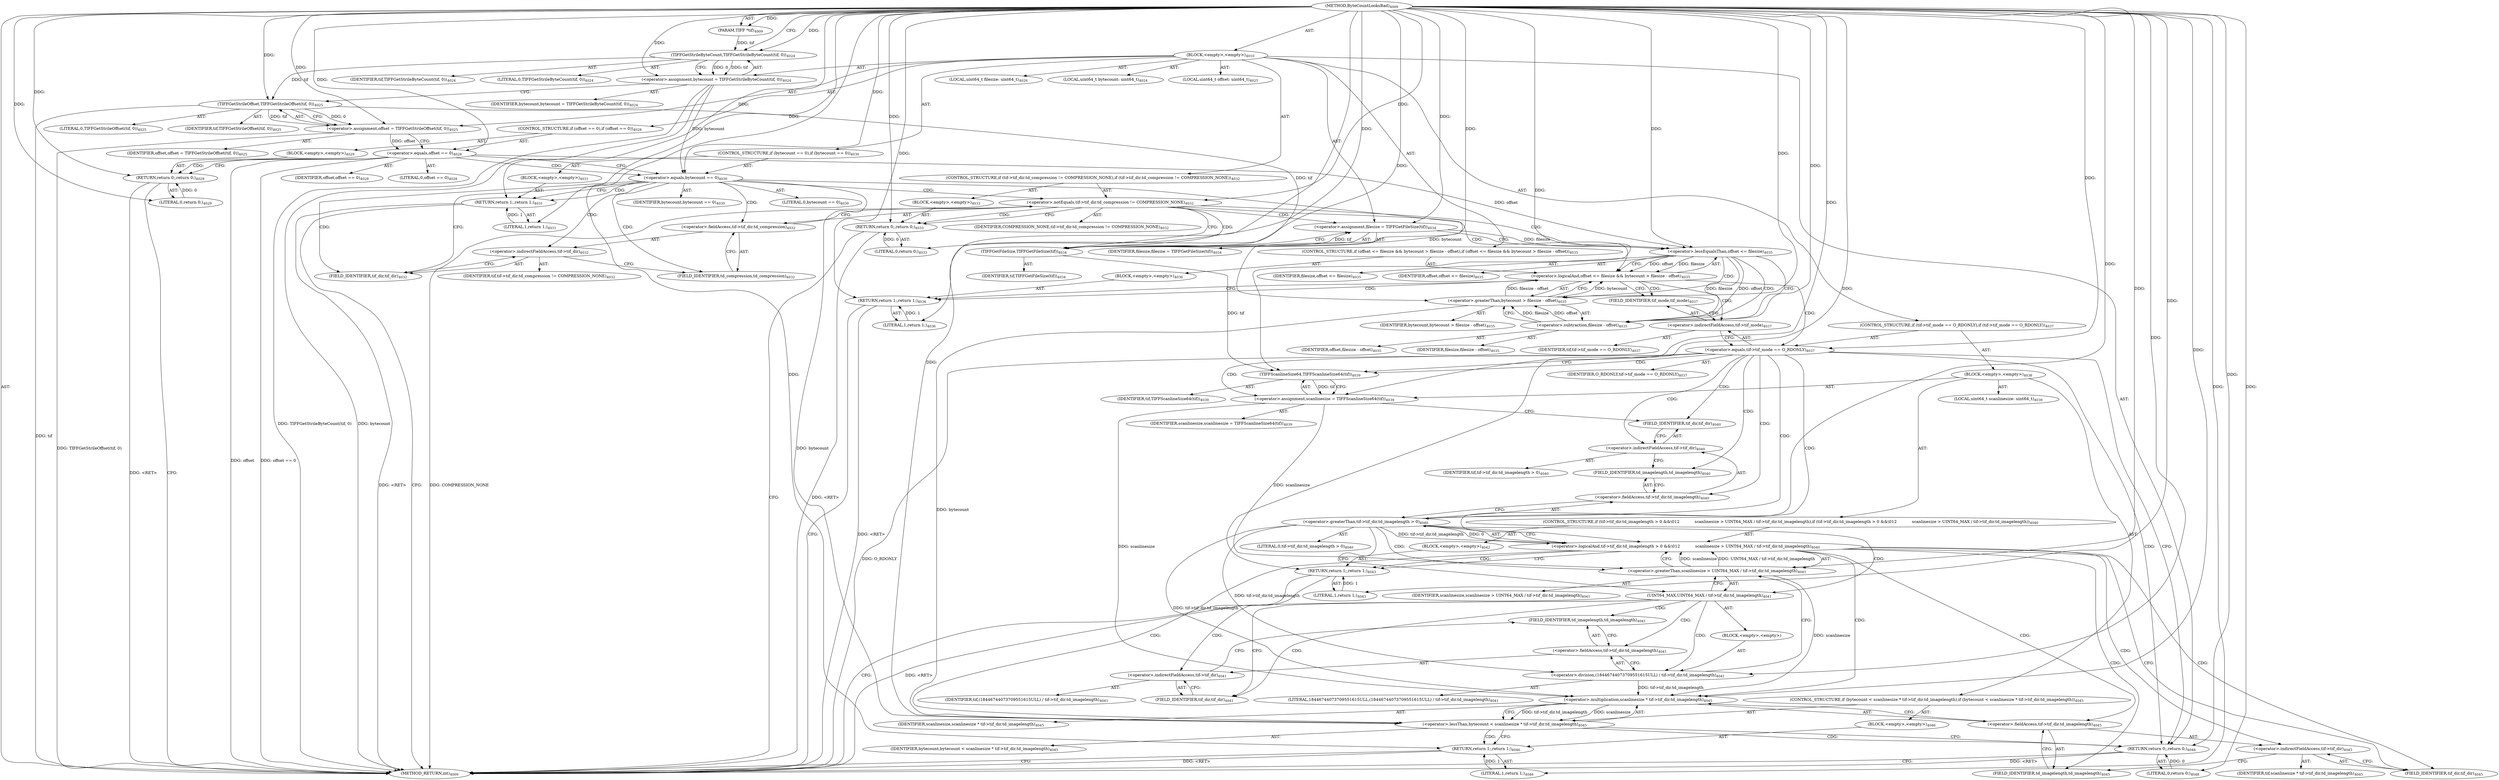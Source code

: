 digraph "ByteCountLooksBad" {  
"88270" [label = <(METHOD,ByteCountLooksBad)<SUB>4009</SUB>> ]
"88271" [label = <(PARAM,TIFF *tif)<SUB>4009</SUB>> ]
"88272" [label = <(BLOCK,&lt;empty&gt;,&lt;empty&gt;)<SUB>4010</SUB>> ]
"88273" [label = <(LOCAL,uint64_t bytecount: uint64_t)<SUB>4024</SUB>> ]
"88274" [label = <(&lt;operator&gt;.assignment,bytecount = TIFFGetStrileByteCount(tif, 0))<SUB>4024</SUB>> ]
"88275" [label = <(IDENTIFIER,bytecount,bytecount = TIFFGetStrileByteCount(tif, 0))<SUB>4024</SUB>> ]
"88276" [label = <(TIFFGetStrileByteCount,TIFFGetStrileByteCount(tif, 0))<SUB>4024</SUB>> ]
"88277" [label = <(IDENTIFIER,tif,TIFFGetStrileByteCount(tif, 0))<SUB>4024</SUB>> ]
"88278" [label = <(LITERAL,0,TIFFGetStrileByteCount(tif, 0))<SUB>4024</SUB>> ]
"88279" [label = <(LOCAL,uint64_t offset: uint64_t)<SUB>4025</SUB>> ]
"88280" [label = <(&lt;operator&gt;.assignment,offset = TIFFGetStrileOffset(tif, 0))<SUB>4025</SUB>> ]
"88281" [label = <(IDENTIFIER,offset,offset = TIFFGetStrileOffset(tif, 0))<SUB>4025</SUB>> ]
"88282" [label = <(TIFFGetStrileOffset,TIFFGetStrileOffset(tif, 0))<SUB>4025</SUB>> ]
"88283" [label = <(IDENTIFIER,tif,TIFFGetStrileOffset(tif, 0))<SUB>4025</SUB>> ]
"88284" [label = <(LITERAL,0,TIFFGetStrileOffset(tif, 0))<SUB>4025</SUB>> ]
"88285" [label = <(LOCAL,uint64_t filesize: uint64_t)<SUB>4026</SUB>> ]
"88286" [label = <(CONTROL_STRUCTURE,if (offset == 0),if (offset == 0))<SUB>4028</SUB>> ]
"88287" [label = <(&lt;operator&gt;.equals,offset == 0)<SUB>4028</SUB>> ]
"88288" [label = <(IDENTIFIER,offset,offset == 0)<SUB>4028</SUB>> ]
"88289" [label = <(LITERAL,0,offset == 0)<SUB>4028</SUB>> ]
"88290" [label = <(BLOCK,&lt;empty&gt;,&lt;empty&gt;)<SUB>4029</SUB>> ]
"88291" [label = <(RETURN,return 0;,return 0;)<SUB>4029</SUB>> ]
"88292" [label = <(LITERAL,0,return 0;)<SUB>4029</SUB>> ]
"88293" [label = <(CONTROL_STRUCTURE,if (bytecount == 0),if (bytecount == 0))<SUB>4030</SUB>> ]
"88294" [label = <(&lt;operator&gt;.equals,bytecount == 0)<SUB>4030</SUB>> ]
"88295" [label = <(IDENTIFIER,bytecount,bytecount == 0)<SUB>4030</SUB>> ]
"88296" [label = <(LITERAL,0,bytecount == 0)<SUB>4030</SUB>> ]
"88297" [label = <(BLOCK,&lt;empty&gt;,&lt;empty&gt;)<SUB>4031</SUB>> ]
"88298" [label = <(RETURN,return 1;,return 1;)<SUB>4031</SUB>> ]
"88299" [label = <(LITERAL,1,return 1;)<SUB>4031</SUB>> ]
"88300" [label = <(CONTROL_STRUCTURE,if (tif-&gt;tif_dir.td_compression != COMPRESSION_NONE),if (tif-&gt;tif_dir.td_compression != COMPRESSION_NONE))<SUB>4032</SUB>> ]
"88301" [label = <(&lt;operator&gt;.notEquals,tif-&gt;tif_dir.td_compression != COMPRESSION_NONE)<SUB>4032</SUB>> ]
"88302" [label = <(&lt;operator&gt;.fieldAccess,tif-&gt;tif_dir.td_compression)<SUB>4032</SUB>> ]
"88303" [label = <(&lt;operator&gt;.indirectFieldAccess,tif-&gt;tif_dir)<SUB>4032</SUB>> ]
"88304" [label = <(IDENTIFIER,tif,tif-&gt;tif_dir.td_compression != COMPRESSION_NONE)<SUB>4032</SUB>> ]
"88305" [label = <(FIELD_IDENTIFIER,tif_dir,tif_dir)<SUB>4032</SUB>> ]
"88306" [label = <(FIELD_IDENTIFIER,td_compression,td_compression)<SUB>4032</SUB>> ]
"88307" [label = <(IDENTIFIER,COMPRESSION_NONE,tif-&gt;tif_dir.td_compression != COMPRESSION_NONE)<SUB>4032</SUB>> ]
"88308" [label = <(BLOCK,&lt;empty&gt;,&lt;empty&gt;)<SUB>4033</SUB>> ]
"88309" [label = <(RETURN,return 0;,return 0;)<SUB>4033</SUB>> ]
"88310" [label = <(LITERAL,0,return 0;)<SUB>4033</SUB>> ]
"88311" [label = <(&lt;operator&gt;.assignment,filesize = TIFFGetFileSize(tif))<SUB>4034</SUB>> ]
"88312" [label = <(IDENTIFIER,filesize,filesize = TIFFGetFileSize(tif))<SUB>4034</SUB>> ]
"88313" [label = <(TIFFGetFileSize,TIFFGetFileSize(tif))<SUB>4034</SUB>> ]
"88314" [label = <(IDENTIFIER,tif,TIFFGetFileSize(tif))<SUB>4034</SUB>> ]
"88315" [label = <(CONTROL_STRUCTURE,if (offset &lt;= filesize &amp;&amp; bytecount &gt; filesize - offset),if (offset &lt;= filesize &amp;&amp; bytecount &gt; filesize - offset))<SUB>4035</SUB>> ]
"88316" [label = <(&lt;operator&gt;.logicalAnd,offset &lt;= filesize &amp;&amp; bytecount &gt; filesize - offset)<SUB>4035</SUB>> ]
"88317" [label = <(&lt;operator&gt;.lessEqualsThan,offset &lt;= filesize)<SUB>4035</SUB>> ]
"88318" [label = <(IDENTIFIER,offset,offset &lt;= filesize)<SUB>4035</SUB>> ]
"88319" [label = <(IDENTIFIER,filesize,offset &lt;= filesize)<SUB>4035</SUB>> ]
"88320" [label = <(&lt;operator&gt;.greaterThan,bytecount &gt; filesize - offset)<SUB>4035</SUB>> ]
"88321" [label = <(IDENTIFIER,bytecount,bytecount &gt; filesize - offset)<SUB>4035</SUB>> ]
"88322" [label = <(&lt;operator&gt;.subtraction,filesize - offset)<SUB>4035</SUB>> ]
"88323" [label = <(IDENTIFIER,filesize,filesize - offset)<SUB>4035</SUB>> ]
"88324" [label = <(IDENTIFIER,offset,filesize - offset)<SUB>4035</SUB>> ]
"88325" [label = <(BLOCK,&lt;empty&gt;,&lt;empty&gt;)<SUB>4036</SUB>> ]
"88326" [label = <(RETURN,return 1;,return 1;)<SUB>4036</SUB>> ]
"88327" [label = <(LITERAL,1,return 1;)<SUB>4036</SUB>> ]
"88328" [label = <(CONTROL_STRUCTURE,if (tif-&gt;tif_mode == O_RDONLY),if (tif-&gt;tif_mode == O_RDONLY))<SUB>4037</SUB>> ]
"88329" [label = <(&lt;operator&gt;.equals,tif-&gt;tif_mode == O_RDONLY)<SUB>4037</SUB>> ]
"88330" [label = <(&lt;operator&gt;.indirectFieldAccess,tif-&gt;tif_mode)<SUB>4037</SUB>> ]
"88331" [label = <(IDENTIFIER,tif,tif-&gt;tif_mode == O_RDONLY)<SUB>4037</SUB>> ]
"88332" [label = <(FIELD_IDENTIFIER,tif_mode,tif_mode)<SUB>4037</SUB>> ]
"88333" [label = <(IDENTIFIER,O_RDONLY,tif-&gt;tif_mode == O_RDONLY)<SUB>4037</SUB>> ]
"88334" [label = <(BLOCK,&lt;empty&gt;,&lt;empty&gt;)<SUB>4038</SUB>> ]
"88335" [label = <(LOCAL,uint64_t scanlinesize: uint64_t)<SUB>4039</SUB>> ]
"88336" [label = <(&lt;operator&gt;.assignment,scanlinesize = TIFFScanlineSize64(tif))<SUB>4039</SUB>> ]
"88337" [label = <(IDENTIFIER,scanlinesize,scanlinesize = TIFFScanlineSize64(tif))<SUB>4039</SUB>> ]
"88338" [label = <(TIFFScanlineSize64,TIFFScanlineSize64(tif))<SUB>4039</SUB>> ]
"88339" [label = <(IDENTIFIER,tif,TIFFScanlineSize64(tif))<SUB>4039</SUB>> ]
"88340" [label = <(CONTROL_STRUCTURE,if (tif-&gt;tif_dir.td_imagelength &gt; 0 &amp;&amp;\012            scanlinesize &gt; UINT64_MAX / tif-&gt;tif_dir.td_imagelength),if (tif-&gt;tif_dir.td_imagelength &gt; 0 &amp;&amp;\012            scanlinesize &gt; UINT64_MAX / tif-&gt;tif_dir.td_imagelength))<SUB>4040</SUB>> ]
"88341" [label = <(&lt;operator&gt;.logicalAnd,tif-&gt;tif_dir.td_imagelength &gt; 0 &amp;&amp;\012            scanlinesize &gt; UINT64_MAX / tif-&gt;tif_dir.td_imagelength)<SUB>4040</SUB>> ]
"88342" [label = <(&lt;operator&gt;.greaterThan,tif-&gt;tif_dir.td_imagelength &gt; 0)<SUB>4040</SUB>> ]
"88343" [label = <(&lt;operator&gt;.fieldAccess,tif-&gt;tif_dir.td_imagelength)<SUB>4040</SUB>> ]
"88344" [label = <(&lt;operator&gt;.indirectFieldAccess,tif-&gt;tif_dir)<SUB>4040</SUB>> ]
"88345" [label = <(IDENTIFIER,tif,tif-&gt;tif_dir.td_imagelength &gt; 0)<SUB>4040</SUB>> ]
"88346" [label = <(FIELD_IDENTIFIER,tif_dir,tif_dir)<SUB>4040</SUB>> ]
"88347" [label = <(FIELD_IDENTIFIER,td_imagelength,td_imagelength)<SUB>4040</SUB>> ]
"88348" [label = <(LITERAL,0,tif-&gt;tif_dir.td_imagelength &gt; 0)<SUB>4040</SUB>> ]
"88349" [label = <(&lt;operator&gt;.greaterThan,scanlinesize &gt; UINT64_MAX / tif-&gt;tif_dir.td_imagelength)<SUB>4041</SUB>> ]
"88350" [label = <(IDENTIFIER,scanlinesize,scanlinesize &gt; UINT64_MAX / tif-&gt;tif_dir.td_imagelength)<SUB>4041</SUB>> ]
"88351" [label = <(UINT64_MAX,UINT64_MAX / tif-&gt;tif_dir.td_imagelength)<SUB>4041</SUB>> ]
"88352" [label = <(BLOCK,&lt;empty&gt;,&lt;empty&gt;)> ]
"88353" [label = <(&lt;operator&gt;.division,(18446744073709551615ULL) / tif-&gt;tif_dir.td_imagelength)<SUB>4041</SUB>> ]
"88354" [label = <(LITERAL,18446744073709551615ULL,(18446744073709551615ULL) / tif-&gt;tif_dir.td_imagelength)<SUB>4041</SUB>> ]
"88355" [label = <(&lt;operator&gt;.fieldAccess,tif-&gt;tif_dir.td_imagelength)<SUB>4041</SUB>> ]
"88356" [label = <(&lt;operator&gt;.indirectFieldAccess,tif-&gt;tif_dir)<SUB>4041</SUB>> ]
"88357" [label = <(IDENTIFIER,tif,(18446744073709551615ULL) / tif-&gt;tif_dir.td_imagelength)<SUB>4041</SUB>> ]
"88358" [label = <(FIELD_IDENTIFIER,tif_dir,tif_dir)<SUB>4041</SUB>> ]
"88359" [label = <(FIELD_IDENTIFIER,td_imagelength,td_imagelength)<SUB>4041</SUB>> ]
"88360" [label = <(BLOCK,&lt;empty&gt;,&lt;empty&gt;)<SUB>4042</SUB>> ]
"88361" [label = <(RETURN,return 1;,return 1;)<SUB>4043</SUB>> ]
"88362" [label = <(LITERAL,1,return 1;)<SUB>4043</SUB>> ]
"88363" [label = <(CONTROL_STRUCTURE,if (bytecount &lt; scanlinesize * tif-&gt;tif_dir.td_imagelength),if (bytecount &lt; scanlinesize * tif-&gt;tif_dir.td_imagelength))<SUB>4045</SUB>> ]
"88364" [label = <(&lt;operator&gt;.lessThan,bytecount &lt; scanlinesize * tif-&gt;tif_dir.td_imagelength)<SUB>4045</SUB>> ]
"88365" [label = <(IDENTIFIER,bytecount,bytecount &lt; scanlinesize * tif-&gt;tif_dir.td_imagelength)<SUB>4045</SUB>> ]
"88366" [label = <(&lt;operator&gt;.multiplication,scanlinesize * tif-&gt;tif_dir.td_imagelength)<SUB>4045</SUB>> ]
"88367" [label = <(IDENTIFIER,scanlinesize,scanlinesize * tif-&gt;tif_dir.td_imagelength)<SUB>4045</SUB>> ]
"88368" [label = <(&lt;operator&gt;.fieldAccess,tif-&gt;tif_dir.td_imagelength)<SUB>4045</SUB>> ]
"88369" [label = <(&lt;operator&gt;.indirectFieldAccess,tif-&gt;tif_dir)<SUB>4045</SUB>> ]
"88370" [label = <(IDENTIFIER,tif,scanlinesize * tif-&gt;tif_dir.td_imagelength)<SUB>4045</SUB>> ]
"88371" [label = <(FIELD_IDENTIFIER,tif_dir,tif_dir)<SUB>4045</SUB>> ]
"88372" [label = <(FIELD_IDENTIFIER,td_imagelength,td_imagelength)<SUB>4045</SUB>> ]
"88373" [label = <(BLOCK,&lt;empty&gt;,&lt;empty&gt;)<SUB>4046</SUB>> ]
"88374" [label = <(RETURN,return 1;,return 1;)<SUB>4046</SUB>> ]
"88375" [label = <(LITERAL,1,return 1;)<SUB>4046</SUB>> ]
"88376" [label = <(RETURN,return 0;,return 0;)<SUB>4048</SUB>> ]
"88377" [label = <(LITERAL,0,return 0;)<SUB>4048</SUB>> ]
"88378" [label = <(METHOD_RETURN,int)<SUB>4009</SUB>> ]
  "88270" -> "88271"  [ label = "AST: "] 
  "88270" -> "88272"  [ label = "AST: "] 
  "88270" -> "88378"  [ label = "AST: "] 
  "88272" -> "88273"  [ label = "AST: "] 
  "88272" -> "88274"  [ label = "AST: "] 
  "88272" -> "88279"  [ label = "AST: "] 
  "88272" -> "88280"  [ label = "AST: "] 
  "88272" -> "88285"  [ label = "AST: "] 
  "88272" -> "88286"  [ label = "AST: "] 
  "88272" -> "88293"  [ label = "AST: "] 
  "88272" -> "88300"  [ label = "AST: "] 
  "88272" -> "88311"  [ label = "AST: "] 
  "88272" -> "88315"  [ label = "AST: "] 
  "88272" -> "88328"  [ label = "AST: "] 
  "88272" -> "88376"  [ label = "AST: "] 
  "88274" -> "88275"  [ label = "AST: "] 
  "88274" -> "88276"  [ label = "AST: "] 
  "88276" -> "88277"  [ label = "AST: "] 
  "88276" -> "88278"  [ label = "AST: "] 
  "88280" -> "88281"  [ label = "AST: "] 
  "88280" -> "88282"  [ label = "AST: "] 
  "88282" -> "88283"  [ label = "AST: "] 
  "88282" -> "88284"  [ label = "AST: "] 
  "88286" -> "88287"  [ label = "AST: "] 
  "88286" -> "88290"  [ label = "AST: "] 
  "88287" -> "88288"  [ label = "AST: "] 
  "88287" -> "88289"  [ label = "AST: "] 
  "88290" -> "88291"  [ label = "AST: "] 
  "88291" -> "88292"  [ label = "AST: "] 
  "88293" -> "88294"  [ label = "AST: "] 
  "88293" -> "88297"  [ label = "AST: "] 
  "88294" -> "88295"  [ label = "AST: "] 
  "88294" -> "88296"  [ label = "AST: "] 
  "88297" -> "88298"  [ label = "AST: "] 
  "88298" -> "88299"  [ label = "AST: "] 
  "88300" -> "88301"  [ label = "AST: "] 
  "88300" -> "88308"  [ label = "AST: "] 
  "88301" -> "88302"  [ label = "AST: "] 
  "88301" -> "88307"  [ label = "AST: "] 
  "88302" -> "88303"  [ label = "AST: "] 
  "88302" -> "88306"  [ label = "AST: "] 
  "88303" -> "88304"  [ label = "AST: "] 
  "88303" -> "88305"  [ label = "AST: "] 
  "88308" -> "88309"  [ label = "AST: "] 
  "88309" -> "88310"  [ label = "AST: "] 
  "88311" -> "88312"  [ label = "AST: "] 
  "88311" -> "88313"  [ label = "AST: "] 
  "88313" -> "88314"  [ label = "AST: "] 
  "88315" -> "88316"  [ label = "AST: "] 
  "88315" -> "88325"  [ label = "AST: "] 
  "88316" -> "88317"  [ label = "AST: "] 
  "88316" -> "88320"  [ label = "AST: "] 
  "88317" -> "88318"  [ label = "AST: "] 
  "88317" -> "88319"  [ label = "AST: "] 
  "88320" -> "88321"  [ label = "AST: "] 
  "88320" -> "88322"  [ label = "AST: "] 
  "88322" -> "88323"  [ label = "AST: "] 
  "88322" -> "88324"  [ label = "AST: "] 
  "88325" -> "88326"  [ label = "AST: "] 
  "88326" -> "88327"  [ label = "AST: "] 
  "88328" -> "88329"  [ label = "AST: "] 
  "88328" -> "88334"  [ label = "AST: "] 
  "88329" -> "88330"  [ label = "AST: "] 
  "88329" -> "88333"  [ label = "AST: "] 
  "88330" -> "88331"  [ label = "AST: "] 
  "88330" -> "88332"  [ label = "AST: "] 
  "88334" -> "88335"  [ label = "AST: "] 
  "88334" -> "88336"  [ label = "AST: "] 
  "88334" -> "88340"  [ label = "AST: "] 
  "88334" -> "88363"  [ label = "AST: "] 
  "88336" -> "88337"  [ label = "AST: "] 
  "88336" -> "88338"  [ label = "AST: "] 
  "88338" -> "88339"  [ label = "AST: "] 
  "88340" -> "88341"  [ label = "AST: "] 
  "88340" -> "88360"  [ label = "AST: "] 
  "88341" -> "88342"  [ label = "AST: "] 
  "88341" -> "88349"  [ label = "AST: "] 
  "88342" -> "88343"  [ label = "AST: "] 
  "88342" -> "88348"  [ label = "AST: "] 
  "88343" -> "88344"  [ label = "AST: "] 
  "88343" -> "88347"  [ label = "AST: "] 
  "88344" -> "88345"  [ label = "AST: "] 
  "88344" -> "88346"  [ label = "AST: "] 
  "88349" -> "88350"  [ label = "AST: "] 
  "88349" -> "88351"  [ label = "AST: "] 
  "88351" -> "88352"  [ label = "AST: "] 
  "88352" -> "88353"  [ label = "AST: "] 
  "88353" -> "88354"  [ label = "AST: "] 
  "88353" -> "88355"  [ label = "AST: "] 
  "88355" -> "88356"  [ label = "AST: "] 
  "88355" -> "88359"  [ label = "AST: "] 
  "88356" -> "88357"  [ label = "AST: "] 
  "88356" -> "88358"  [ label = "AST: "] 
  "88360" -> "88361"  [ label = "AST: "] 
  "88361" -> "88362"  [ label = "AST: "] 
  "88363" -> "88364"  [ label = "AST: "] 
  "88363" -> "88373"  [ label = "AST: "] 
  "88364" -> "88365"  [ label = "AST: "] 
  "88364" -> "88366"  [ label = "AST: "] 
  "88366" -> "88367"  [ label = "AST: "] 
  "88366" -> "88368"  [ label = "AST: "] 
  "88368" -> "88369"  [ label = "AST: "] 
  "88368" -> "88372"  [ label = "AST: "] 
  "88369" -> "88370"  [ label = "AST: "] 
  "88369" -> "88371"  [ label = "AST: "] 
  "88373" -> "88374"  [ label = "AST: "] 
  "88374" -> "88375"  [ label = "AST: "] 
  "88376" -> "88377"  [ label = "AST: "] 
  "88274" -> "88282"  [ label = "CFG: "] 
  "88280" -> "88287"  [ label = "CFG: "] 
  "88311" -> "88317"  [ label = "CFG: "] 
  "88376" -> "88378"  [ label = "CFG: "] 
  "88276" -> "88274"  [ label = "CFG: "] 
  "88282" -> "88280"  [ label = "CFG: "] 
  "88287" -> "88291"  [ label = "CFG: "] 
  "88287" -> "88294"  [ label = "CFG: "] 
  "88294" -> "88298"  [ label = "CFG: "] 
  "88294" -> "88305"  [ label = "CFG: "] 
  "88301" -> "88309"  [ label = "CFG: "] 
  "88301" -> "88313"  [ label = "CFG: "] 
  "88313" -> "88311"  [ label = "CFG: "] 
  "88316" -> "88326"  [ label = "CFG: "] 
  "88316" -> "88332"  [ label = "CFG: "] 
  "88329" -> "88338"  [ label = "CFG: "] 
  "88329" -> "88376"  [ label = "CFG: "] 
  "88291" -> "88378"  [ label = "CFG: "] 
  "88298" -> "88378"  [ label = "CFG: "] 
  "88302" -> "88301"  [ label = "CFG: "] 
  "88309" -> "88378"  [ label = "CFG: "] 
  "88317" -> "88316"  [ label = "CFG: "] 
  "88317" -> "88322"  [ label = "CFG: "] 
  "88320" -> "88316"  [ label = "CFG: "] 
  "88326" -> "88378"  [ label = "CFG: "] 
  "88330" -> "88329"  [ label = "CFG: "] 
  "88336" -> "88346"  [ label = "CFG: "] 
  "88303" -> "88306"  [ label = "CFG: "] 
  "88306" -> "88302"  [ label = "CFG: "] 
  "88322" -> "88320"  [ label = "CFG: "] 
  "88332" -> "88330"  [ label = "CFG: "] 
  "88338" -> "88336"  [ label = "CFG: "] 
  "88341" -> "88361"  [ label = "CFG: "] 
  "88341" -> "88371"  [ label = "CFG: "] 
  "88364" -> "88374"  [ label = "CFG: "] 
  "88364" -> "88376"  [ label = "CFG: "] 
  "88305" -> "88303"  [ label = "CFG: "] 
  "88342" -> "88341"  [ label = "CFG: "] 
  "88342" -> "88351"  [ label = "CFG: "] 
  "88349" -> "88341"  [ label = "CFG: "] 
  "88361" -> "88378"  [ label = "CFG: "] 
  "88366" -> "88364"  [ label = "CFG: "] 
  "88374" -> "88378"  [ label = "CFG: "] 
  "88343" -> "88342"  [ label = "CFG: "] 
  "88351" -> "88349"  [ label = "CFG: "] 
  "88351" -> "88358"  [ label = "CFG: "] 
  "88368" -> "88366"  [ label = "CFG: "] 
  "88344" -> "88347"  [ label = "CFG: "] 
  "88347" -> "88343"  [ label = "CFG: "] 
  "88369" -> "88372"  [ label = "CFG: "] 
  "88372" -> "88368"  [ label = "CFG: "] 
  "88346" -> "88344"  [ label = "CFG: "] 
  "88353" -> "88349"  [ label = "CFG: "] 
  "88371" -> "88369"  [ label = "CFG: "] 
  "88355" -> "88353"  [ label = "CFG: "] 
  "88356" -> "88359"  [ label = "CFG: "] 
  "88359" -> "88355"  [ label = "CFG: "] 
  "88358" -> "88356"  [ label = "CFG: "] 
  "88270" -> "88276"  [ label = "CFG: "] 
  "88376" -> "88378"  [ label = "DDG: &lt;RET&gt;"] 
  "88326" -> "88378"  [ label = "DDG: &lt;RET&gt;"] 
  "88361" -> "88378"  [ label = "DDG: &lt;RET&gt;"] 
  "88309" -> "88378"  [ label = "DDG: &lt;RET&gt;"] 
  "88374" -> "88378"  [ label = "DDG: &lt;RET&gt;"] 
  "88298" -> "88378"  [ label = "DDG: &lt;RET&gt;"] 
  "88291" -> "88378"  [ label = "DDG: &lt;RET&gt;"] 
  "88274" -> "88378"  [ label = "DDG: bytecount"] 
  "88274" -> "88378"  [ label = "DDG: TIFFGetStrileByteCount(tif, 0)"] 
  "88282" -> "88378"  [ label = "DDG: tif"] 
  "88280" -> "88378"  [ label = "DDG: TIFFGetStrileOffset(tif, 0)"] 
  "88287" -> "88378"  [ label = "DDG: offset"] 
  "88287" -> "88378"  [ label = "DDG: offset == 0"] 
  "88329" -> "88378"  [ label = "DDG: O_RDONLY"] 
  "88301" -> "88378"  [ label = "DDG: COMPRESSION_NONE"] 
  "88270" -> "88271"  [ label = "DDG: "] 
  "88276" -> "88274"  [ label = "DDG: tif"] 
  "88276" -> "88274"  [ label = "DDG: 0"] 
  "88282" -> "88280"  [ label = "DDG: tif"] 
  "88282" -> "88280"  [ label = "DDG: 0"] 
  "88313" -> "88311"  [ label = "DDG: tif"] 
  "88377" -> "88376"  [ label = "DDG: 0"] 
  "88270" -> "88376"  [ label = "DDG: "] 
  "88270" -> "88274"  [ label = "DDG: "] 
  "88270" -> "88280"  [ label = "DDG: "] 
  "88270" -> "88311"  [ label = "DDG: "] 
  "88270" -> "88377"  [ label = "DDG: "] 
  "88271" -> "88276"  [ label = "DDG: tif"] 
  "88270" -> "88276"  [ label = "DDG: "] 
  "88276" -> "88282"  [ label = "DDG: tif"] 
  "88270" -> "88282"  [ label = "DDG: "] 
  "88280" -> "88287"  [ label = "DDG: offset"] 
  "88270" -> "88287"  [ label = "DDG: "] 
  "88292" -> "88291"  [ label = "DDG: 0"] 
  "88270" -> "88291"  [ label = "DDG: "] 
  "88274" -> "88294"  [ label = "DDG: bytecount"] 
  "88270" -> "88294"  [ label = "DDG: "] 
  "88299" -> "88298"  [ label = "DDG: 1"] 
  "88270" -> "88298"  [ label = "DDG: "] 
  "88270" -> "88301"  [ label = "DDG: "] 
  "88310" -> "88309"  [ label = "DDG: 0"] 
  "88270" -> "88309"  [ label = "DDG: "] 
  "88282" -> "88313"  [ label = "DDG: tif"] 
  "88270" -> "88313"  [ label = "DDG: "] 
  "88317" -> "88316"  [ label = "DDG: offset"] 
  "88317" -> "88316"  [ label = "DDG: filesize"] 
  "88320" -> "88316"  [ label = "DDG: bytecount"] 
  "88320" -> "88316"  [ label = "DDG: filesize - offset"] 
  "88327" -> "88326"  [ label = "DDG: 1"] 
  "88270" -> "88326"  [ label = "DDG: "] 
  "88270" -> "88329"  [ label = "DDG: "] 
  "88338" -> "88336"  [ label = "DDG: tif"] 
  "88270" -> "88292"  [ label = "DDG: "] 
  "88270" -> "88299"  [ label = "DDG: "] 
  "88270" -> "88310"  [ label = "DDG: "] 
  "88287" -> "88317"  [ label = "DDG: offset"] 
  "88270" -> "88317"  [ label = "DDG: "] 
  "88311" -> "88317"  [ label = "DDG: filesize"] 
  "88294" -> "88320"  [ label = "DDG: bytecount"] 
  "88270" -> "88320"  [ label = "DDG: "] 
  "88322" -> "88320"  [ label = "DDG: filesize"] 
  "88322" -> "88320"  [ label = "DDG: offset"] 
  "88270" -> "88327"  [ label = "DDG: "] 
  "88270" -> "88336"  [ label = "DDG: "] 
  "88317" -> "88322"  [ label = "DDG: filesize"] 
  "88270" -> "88322"  [ label = "DDG: "] 
  "88317" -> "88322"  [ label = "DDG: offset"] 
  "88313" -> "88338"  [ label = "DDG: tif"] 
  "88270" -> "88338"  [ label = "DDG: "] 
  "88342" -> "88341"  [ label = "DDG: tif-&gt;tif_dir.td_imagelength"] 
  "88342" -> "88341"  [ label = "DDG: 0"] 
  "88349" -> "88341"  [ label = "DDG: scanlinesize"] 
  "88349" -> "88341"  [ label = "DDG: UINT64_MAX / tif-&gt;tif_dir.td_imagelength"] 
  "88362" -> "88361"  [ label = "DDG: 1"] 
  "88270" -> "88361"  [ label = "DDG: "] 
  "88294" -> "88364"  [ label = "DDG: bytecount"] 
  "88320" -> "88364"  [ label = "DDG: bytecount"] 
  "88270" -> "88364"  [ label = "DDG: "] 
  "88366" -> "88364"  [ label = "DDG: scanlinesize"] 
  "88366" -> "88364"  [ label = "DDG: tif-&gt;tif_dir.td_imagelength"] 
  "88375" -> "88374"  [ label = "DDG: 1"] 
  "88270" -> "88374"  [ label = "DDG: "] 
  "88270" -> "88342"  [ label = "DDG: "] 
  "88336" -> "88349"  [ label = "DDG: scanlinesize"] 
  "88270" -> "88349"  [ label = "DDG: "] 
  "88270" -> "88362"  [ label = "DDG: "] 
  "88336" -> "88366"  [ label = "DDG: scanlinesize"] 
  "88349" -> "88366"  [ label = "DDG: scanlinesize"] 
  "88270" -> "88366"  [ label = "DDG: "] 
  "88342" -> "88366"  [ label = "DDG: tif-&gt;tif_dir.td_imagelength"] 
  "88353" -> "88366"  [ label = "DDG: tif-&gt;tif_dir.td_imagelength"] 
  "88270" -> "88375"  [ label = "DDG: "] 
  "88270" -> "88353"  [ label = "DDG: "] 
  "88342" -> "88353"  [ label = "DDG: tif-&gt;tif_dir.td_imagelength"] 
  "88287" -> "88294"  [ label = "CDG: "] 
  "88287" -> "88291"  [ label = "CDG: "] 
  "88294" -> "88305"  [ label = "CDG: "] 
  "88294" -> "88303"  [ label = "CDG: "] 
  "88294" -> "88302"  [ label = "CDG: "] 
  "88294" -> "88301"  [ label = "CDG: "] 
  "88294" -> "88306"  [ label = "CDG: "] 
  "88294" -> "88298"  [ label = "CDG: "] 
  "88301" -> "88311"  [ label = "CDG: "] 
  "88301" -> "88316"  [ label = "CDG: "] 
  "88301" -> "88309"  [ label = "CDG: "] 
  "88301" -> "88313"  [ label = "CDG: "] 
  "88301" -> "88317"  [ label = "CDG: "] 
  "88316" -> "88332"  [ label = "CDG: "] 
  "88316" -> "88326"  [ label = "CDG: "] 
  "88316" -> "88330"  [ label = "CDG: "] 
  "88316" -> "88329"  [ label = "CDG: "] 
  "88329" -> "88336"  [ label = "CDG: "] 
  "88329" -> "88341"  [ label = "CDG: "] 
  "88329" -> "88344"  [ label = "CDG: "] 
  "88329" -> "88338"  [ label = "CDG: "] 
  "88329" -> "88342"  [ label = "CDG: "] 
  "88329" -> "88346"  [ label = "CDG: "] 
  "88329" -> "88343"  [ label = "CDG: "] 
  "88329" -> "88376"  [ label = "CDG: "] 
  "88329" -> "88347"  [ label = "CDG: "] 
  "88317" -> "88320"  [ label = "CDG: "] 
  "88317" -> "88322"  [ label = "CDG: "] 
  "88341" -> "88372"  [ label = "CDG: "] 
  "88341" -> "88371"  [ label = "CDG: "] 
  "88341" -> "88366"  [ label = "CDG: "] 
  "88341" -> "88361"  [ label = "CDG: "] 
  "88341" -> "88368"  [ label = "CDG: "] 
  "88341" -> "88364"  [ label = "CDG: "] 
  "88341" -> "88369"  [ label = "CDG: "] 
  "88364" -> "88374"  [ label = "CDG: "] 
  "88364" -> "88376"  [ label = "CDG: "] 
  "88342" -> "88349"  [ label = "CDG: "] 
  "88342" -> "88351"  [ label = "CDG: "] 
  "88351" -> "88358"  [ label = "CDG: "] 
  "88351" -> "88359"  [ label = "CDG: "] 
  "88351" -> "88353"  [ label = "CDG: "] 
  "88351" -> "88355"  [ label = "CDG: "] 
  "88351" -> "88356"  [ label = "CDG: "] 
}
